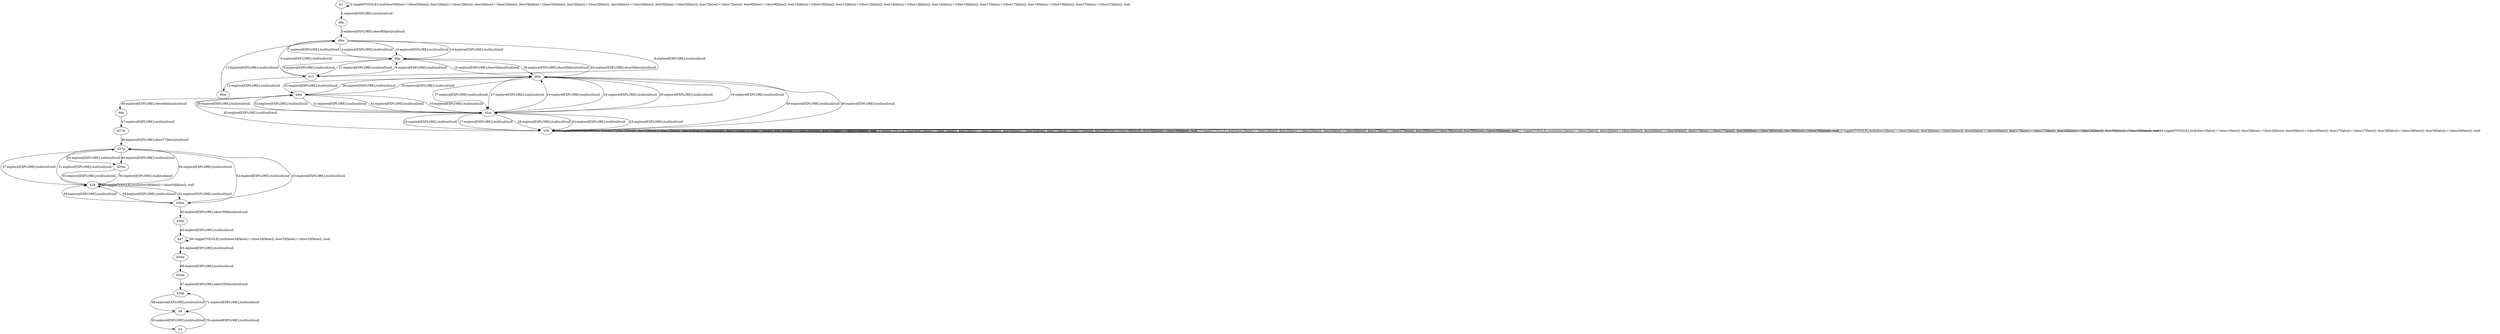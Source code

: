 # Total number of goals covered by this test: 1
# b4 --> d35p

digraph g {
"b1" -> "b1" [label = "1-toggle[TOGGLE];/null/door0[false]:=!(door0[false]); door1[false]:=!(door1[false]); door2[false]:=!(door2[false]); door34[false]:=!(door34[false]); door3[false]:=!(door3[false]); door4[false]:=!(door4[false]); door5[false]:=!(door5[false]); door7[false]:=!(door7[false]); door9[false]:=!(door9[false]); door10[false]:=!(door10[false]); door13[false]:=!(door13[false]); door14[false]:=!(door14[false]); door16[false]:=!(door16[false]); door17[false]:=!(door17[false]); door19[false]:=!(door19[false]); door27[false]:=!(door27[false]); /null"];
"b1" -> "d9p" [label = "2-explore[EXPLORE];/null/null/null"];
"d9p" -> "d9m" [label = "3-explore[EXPLORE];/door9[false]/null/null"];
"d9m" -> "d0p" [label = "4-explore[EXPLORE];/null/null/null"];
"d0p" -> "b13" [label = "5-explore[EXPLORE];/null/null/null"];
"b13" -> "d0p" [label = "6-explore[EXPLORE];/null/null/null"];
"d0p" -> "d9m" [label = "7-explore[EXPLORE];/null/null/null"];
"d9m" -> "b13" [label = "8-explore[EXPLORE];/null/null/null"];
"b13" -> "d9m" [label = "9-explore[EXPLORE];/null/null/null"];
"d9m" -> "d0p" [label = "10-explore[EXPLORE];/null/null/null"];
"d0p" -> "b13" [label = "11-explore[EXPLORE];/null/null/null"];
"b13" -> "d3m" [label = "12-explore[EXPLORE];/null/null/null"];
"d3m" -> "d9m" [label = "13-explore[EXPLORE];/null/null/null"];
"d9m" -> "d0p" [label = "14-explore[EXPLORE];/null/null/null"];
"d0p" -> "d0m" [label = "15-explore[EXPLORE];/door0[false]/null/null"];
"d0m" -> "d1m" [label = "16-explore[EXPLORE];/null/null/null"];
"d1m" -> "b30" [label = "17-explore[EXPLORE];/null/null/null"];
"b30" -> "b30" [label = "18-toggle[TOGGLE];/null/door1[false]:=!(door1[false]); door2[false]:=!(door2[false]); door4[false]:=!(door4[false]); door27[false]:=!(door27[false]); door28[false]:=!(door28[false]); door30[false]:=!(door30[false]); /null"];
"b30" -> "b30" [label = "19-toggle[TOGGLE];/null/door1[false]:=!(door1[false]); door2[false]:=!(door2[false]); door4[false]:=!(door4[false]); door27[false]:=!(door27[false]); door28[false]:=!(door28[false]); door30[false]:=!(door30[false]); /null"];
"b30" -> "b30" [label = "20-toggle[TOGGLE];/null/door1[false]:=!(door1[false]); door2[false]:=!(door2[false]); door4[false]:=!(door4[false]); door27[false]:=!(door27[false]); door28[false]:=!(door28[false]); door30[false]:=!(door30[false]); /null"];
"b30" -> "b30" [label = "21-toggle[TOGGLE];/null/door1[false]:=!(door1[false]); door2[false]:=!(door2[false]); door4[false]:=!(door4[false]); door27[false]:=!(door27[false]); door28[false]:=!(door28[false]); door30[false]:=!(door30[false]); /null"];
"b30" -> "b30" [label = "22-toggle[TOGGLE];/null/door1[false]:=!(door1[false]); door2[false]:=!(door2[false]); door4[false]:=!(door4[false]); door27[false]:=!(door27[false]); door28[false]:=!(door28[false]); door30[false]:=!(door30[false]); /null"];
"b30" -> "d1m" [label = "23-explore[EXPLORE];/null/null/null"];
"d1m" -> "d0m" [label = "24-explore[EXPLORE];/null/null/null"];
"d0m" -> "d4m" [label = "25-explore[EXPLORE];/null/null/null"];
"d4m" -> "d0m" [label = "26-explore[EXPLORE];/null/null/null"];
"d0m" -> "d1m" [label = "27-explore[EXPLORE];/null/null/null"];
"d1m" -> "b30" [label = "28-explore[EXPLORE];/null/null/null"];
"b30" -> "d1m" [label = "29-explore[EXPLORE];/null/null/null"];
"d1m" -> "d4m" [label = "30-explore[EXPLORE];/null/null/null"];
"d4m" -> "d1m" [label = "31-explore[EXPLORE];/null/null/null"];
"d1m" -> "d4m" [label = "32-explore[EXPLORE];/null/null/null"];
"d4m" -> "d1m" [label = "33-explore[EXPLORE];/null/null/null"];
"d1m" -> "d0m" [label = "34-explore[EXPLORE];/null/null/null"];
"d0m" -> "d0p" [label = "35-explore[EXPLORE];/door0[false]/null/null"];
"d0p" -> "d0m" [label = "36-explore[EXPLORE];/door0[false]/null/null"];
"d0m" -> "d1m" [label = "37-explore[EXPLORE];/null/null/null"];
"d1m" -> "d0m" [label = "38-explore[EXPLORE];/null/null/null"];
"d0m" -> "b30" [label = "39-explore[EXPLORE];/null/null/null"];
"b30" -> "d0m" [label = "40-explore[EXPLORE];/null/null/null"];
"d0m" -> "d4m" [label = "41-explore[EXPLORE];/null/null/null"];
"d4m" -> "d1m" [label = "42-explore[EXPLORE];/null/null/null"];
"d1m" -> "b30" [label = "43-explore[EXPLORE];/null/null/null"];
"b30" -> "b30" [label = "44-toggle[TOGGLE];/null/door1[false]:=!(door1[false]); door2[false]:=!(door2[false]); door4[false]:=!(door4[false]); door27[false]:=!(door27[false]); door28[false]:=!(door28[false]); door30[false]:=!(door30[false]); /null"];
"b30" -> "d4m" [label = "45-explore[EXPLORE];/null/null/null"];
"d4m" -> "d4p" [label = "46-explore[EXPLORE];/door4[false]/null/null"];
"d4p" -> "d27m" [label = "47-explore[EXPLORE];/null/null/null"];
"d27m" -> "d27p" [label = "48-explore[EXPLORE];/door27[false]/null/null"];
"d27p" -> "d29m" [label = "49-explore[EXPLORE];/null/null/null"];
"d29m" -> "b18" [label = "50-explore[EXPLORE];/null/null/null"];
"b18" -> "d27p" [label = "51-explore[EXPLORE];/null/null/null"];
"d27p" -> "d30m" [label = "52-explore[EXPLORE];/null/null/null"];
"d30m" -> "d27p" [label = "53-explore[EXPLORE];/null/null/null"];
"d27p" -> "d29m" [label = "54-explore[EXPLORE];/null/null/null"];
"d29m" -> "b18" [label = "55-explore[EXPLORE];/null/null/null"];
"b18" -> "d27p" [label = "56-explore[EXPLORE];/null/null/null"];
"d27p" -> "b18" [label = "57-explore[EXPLORE];/null/null/null"];
"b18" -> "d30m" [label = "58-explore[EXPLORE];/null/null/null"];
"d30m" -> "b18" [label = "59-explore[EXPLORE];/null/null/null"];
"b18" -> "b18" [label = "60-toggle[TOGGLE];/null/door30[false]:=!(door30[false]); /null"];
"b18" -> "d30m" [label = "61-explore[EXPLORE];/null/null/null"];
"d30m" -> "d30p" [label = "62-explore[EXPLORE];/door30[false]/null/null"];
"d30p" -> "b47" [label = "63-explore[EXPLORE];/null/null/null"];
"b47" -> "b47" [label = "64-toggle[TOGGLE];/null/door34[false]:=!(door34[false]); door35[false]:=!(door35[false]); /null"];
"b47" -> "d34m" [label = "65-explore[EXPLORE];/null/null/null"];
"d34m" -> "d35m" [label = "66-explore[EXPLORE];/null/null/null"];
"d35m" -> "d35p" [label = "67-explore[EXPLORE];/door35[false]/null/null"];
"d35p" -> "b4" [label = "68-explore[EXPLORE];/null/null/null"];
"b4" -> "b3" [label = "69-explore[EXPLORE];/null/null/null"];
"b3" -> "b4" [label = "70-explore[EXPLORE];/null/null/null"];
"b4" -> "d35p" [label = "71-explore[EXPLORE];/null/null/null"];
}